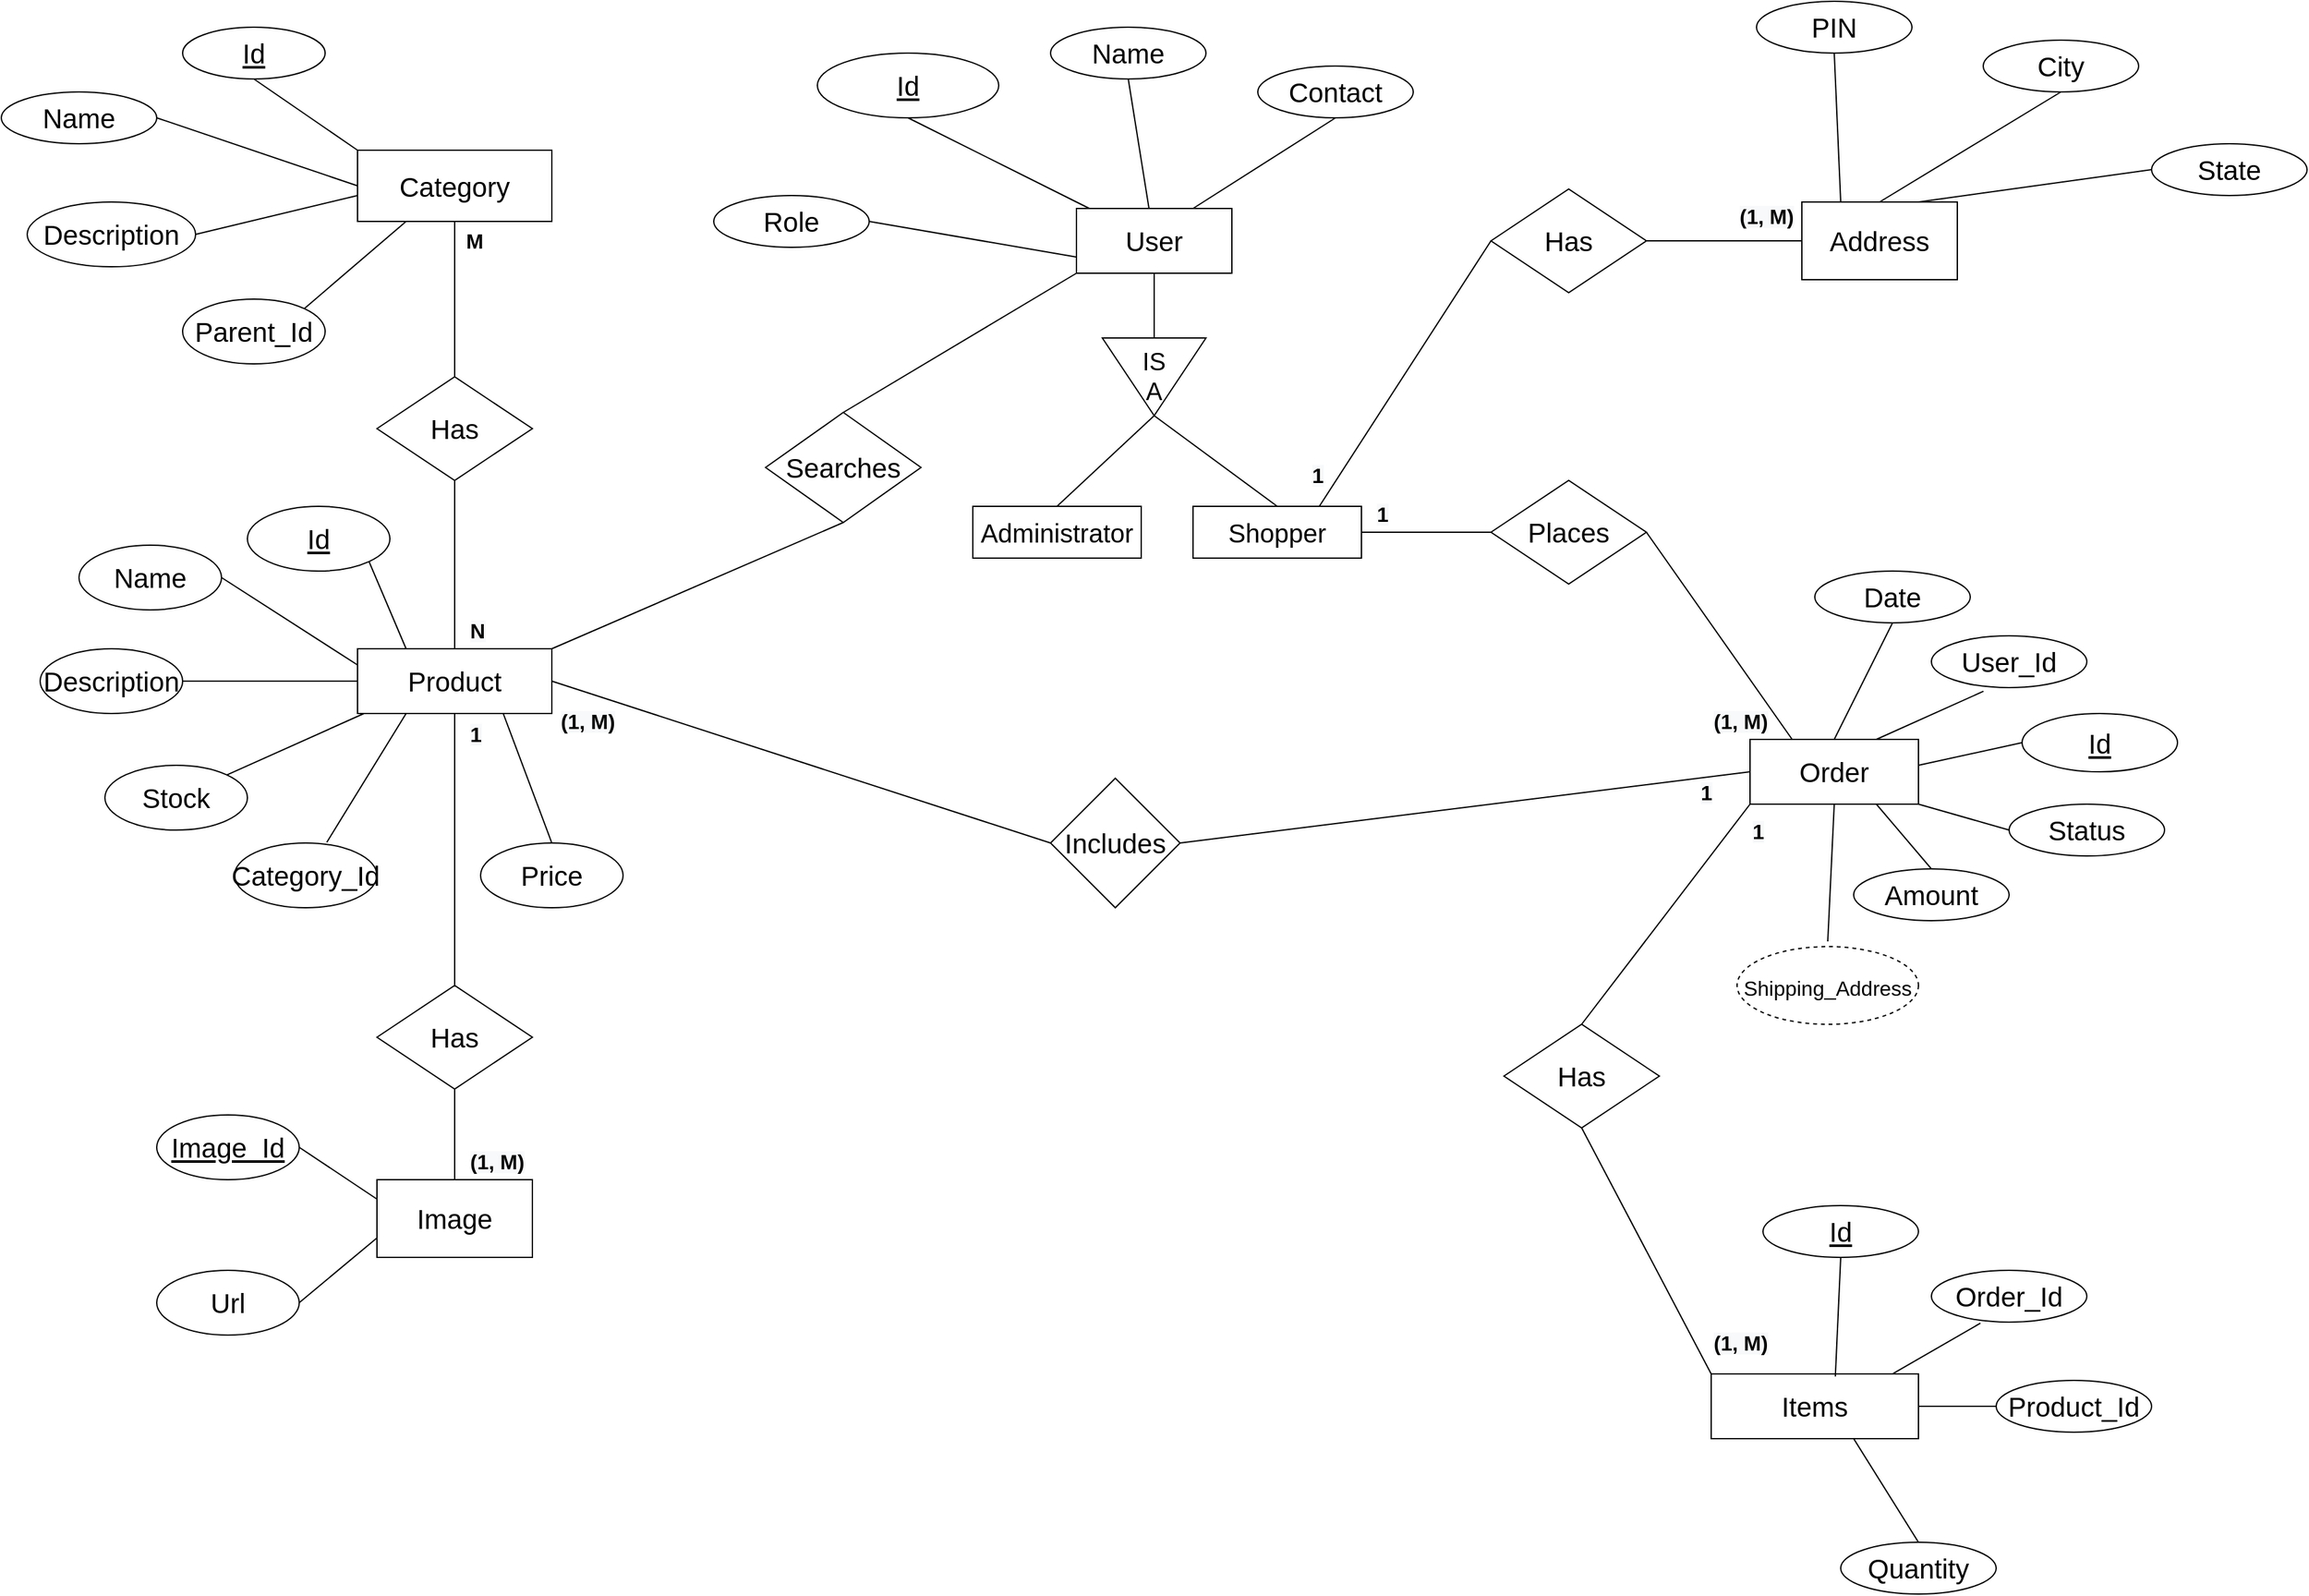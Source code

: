 <mxfile version="14.9.4" type="github">
  <diagram id="H014H28AUWgZZtACRXV2" name="Page-1">
    <mxGraphModel dx="1221" dy="654" grid="1" gridSize="10" guides="1" tooltips="1" connect="1" arrows="1" fold="1" page="1" pageScale="1" pageWidth="850" pageHeight="1100" math="0" shadow="0">
      <root>
        <mxCell id="0" />
        <mxCell id="1" parent="0" />
        <mxCell id="vuKJpCo0QZ91pxLe1-X3-2" value="User" style="rounded=0;whiteSpace=wrap;html=1;fontSize=21;" parent="1" vertex="1">
          <mxGeometry x="1130" y="420" width="120" height="50" as="geometry" />
        </mxCell>
        <mxCell id="vuKJpCo0QZ91pxLe1-X3-3" value="Id" style="ellipse;whiteSpace=wrap;html=1;fontSize=21;fontStyle=4" parent="1" vertex="1">
          <mxGeometry x="930" y="300" width="140" height="50" as="geometry" />
        </mxCell>
        <mxCell id="vuKJpCo0QZ91pxLe1-X3-4" value="Name" style="ellipse;whiteSpace=wrap;html=1;fontSize=21;" parent="1" vertex="1">
          <mxGeometry x="1110" y="280" width="120" height="40" as="geometry" />
        </mxCell>
        <mxCell id="vuKJpCo0QZ91pxLe1-X3-5" value="Contact" style="ellipse;whiteSpace=wrap;html=1;fontSize=21;" parent="1" vertex="1">
          <mxGeometry x="1270" y="310" width="120" height="40" as="geometry" />
        </mxCell>
        <mxCell id="vuKJpCo0QZ91pxLe1-X3-6" value="" style="endArrow=none;html=1;fontSize=21;entryX=0.5;entryY=1;entryDx=0;entryDy=0;endFill=0;" parent="1" source="vuKJpCo0QZ91pxLe1-X3-2" target="vuKJpCo0QZ91pxLe1-X3-3" edge="1">
          <mxGeometry width="50" height="50" relative="1" as="geometry">
            <mxPoint x="960" y="670" as="sourcePoint" />
            <mxPoint x="1010" y="620" as="targetPoint" />
          </mxGeometry>
        </mxCell>
        <mxCell id="vuKJpCo0QZ91pxLe1-X3-7" value="" style="endArrow=none;html=1;fontSize=21;entryX=0.5;entryY=1;entryDx=0;entryDy=0;endFill=0;" parent="1" source="vuKJpCo0QZ91pxLe1-X3-2" target="vuKJpCo0QZ91pxLe1-X3-4" edge="1">
          <mxGeometry width="50" height="50" relative="1" as="geometry">
            <mxPoint x="960" y="670" as="sourcePoint" />
            <mxPoint x="1010" y="620" as="targetPoint" />
          </mxGeometry>
        </mxCell>
        <mxCell id="vuKJpCo0QZ91pxLe1-X3-8" value="" style="endArrow=none;html=1;fontSize=21;entryX=0.5;entryY=1;entryDx=0;entryDy=0;exitX=0.75;exitY=0;exitDx=0;exitDy=0;endFill=0;" parent="1" source="vuKJpCo0QZ91pxLe1-X3-2" target="vuKJpCo0QZ91pxLe1-X3-5" edge="1">
          <mxGeometry width="50" height="50" relative="1" as="geometry">
            <mxPoint x="1240" y="420" as="sourcePoint" />
            <mxPoint x="1010" y="620" as="targetPoint" />
          </mxGeometry>
        </mxCell>
        <mxCell id="vuKJpCo0QZ91pxLe1-X3-9" style="edgeStyle=orthogonalEdgeStyle;rounded=0;orthogonalLoop=1;jettySize=auto;html=1;exitX=0.5;exitY=1;exitDx=0;exitDy=0;fontSize=21;endArrow=none;endFill=0;" parent="1" source="vuKJpCo0QZ91pxLe1-X3-10" target="vuKJpCo0QZ91pxLe1-X3-11" edge="1">
          <mxGeometry relative="1" as="geometry" />
        </mxCell>
        <mxCell id="vuKJpCo0QZ91pxLe1-X3-10" value="Has" style="rhombus;whiteSpace=wrap;html=1;fontSize=21;rotation=0;direction=north;" parent="1" vertex="1">
          <mxGeometry x="1450" y="405" width="120" height="80" as="geometry" />
        </mxCell>
        <mxCell id="vuKJpCo0QZ91pxLe1-X3-11" value="Address" style="rounded=0;whiteSpace=wrap;html=1;fontSize=21;" parent="1" vertex="1">
          <mxGeometry x="1690" y="415" width="120" height="60" as="geometry" />
        </mxCell>
        <mxCell id="vuKJpCo0QZ91pxLe1-X3-20" style="edgeStyle=elbowEdgeStyle;rounded=0;orthogonalLoop=1;jettySize=auto;html=1;exitX=0.5;exitY=1;exitDx=0;exitDy=0;fontSize=21;endArrow=none;endFill=0;elbow=vertical;startArrow=none;startFill=0;" parent="1" source="vuKJpCo0QZ91pxLe1-X3-21" target="vuKJpCo0QZ91pxLe1-X3-23" edge="1">
          <mxGeometry relative="1" as="geometry" />
        </mxCell>
        <mxCell id="vuKJpCo0QZ91pxLe1-X3-21" value="Category" style="rounded=0;whiteSpace=wrap;html=1;fontSize=21;" parent="1" vertex="1">
          <mxGeometry x="575" y="375" width="150" height="55" as="geometry" />
        </mxCell>
        <mxCell id="vuKJpCo0QZ91pxLe1-X3-22" style="edgeStyle=orthogonalEdgeStyle;rounded=0;orthogonalLoop=1;jettySize=auto;html=1;exitX=0;exitY=0.5;exitDx=0;exitDy=0;entryX=0.5;entryY=0;entryDx=0;entryDy=0;fontSize=21;endArrow=none;endFill=0;" parent="1" source="vuKJpCo0QZ91pxLe1-X3-23" target="vuKJpCo0QZ91pxLe1-X3-25" edge="1">
          <mxGeometry relative="1" as="geometry" />
        </mxCell>
        <mxCell id="vuKJpCo0QZ91pxLe1-X3-23" value="Has" style="rhombus;whiteSpace=wrap;html=1;fontSize=21;rotation=0;direction=north;" parent="1" vertex="1">
          <mxGeometry x="590" y="550" width="120" height="80" as="geometry" />
        </mxCell>
        <mxCell id="vuKJpCo0QZ91pxLe1-X3-24" style="edgeStyle=orthogonalEdgeStyle;rounded=0;orthogonalLoop=1;jettySize=auto;html=1;exitX=0.5;exitY=1;exitDx=0;exitDy=0;fontSize=21;endArrow=none;endFill=0;" parent="1" source="vuKJpCo0QZ91pxLe1-X3-25" target="vuKJpCo0QZ91pxLe1-X3-38" edge="1">
          <mxGeometry relative="1" as="geometry" />
        </mxCell>
        <mxCell id="vuKJpCo0QZ91pxLe1-X3-25" value="Product" style="rounded=0;whiteSpace=wrap;html=1;fontSize=21;" parent="1" vertex="1">
          <mxGeometry x="575" y="760" width="150" height="50" as="geometry" />
        </mxCell>
        <mxCell id="vuKJpCo0QZ91pxLe1-X3-26" value="Searches" style="rhombus;whiteSpace=wrap;html=1;fontSize=21;" parent="1" vertex="1">
          <mxGeometry x="890" y="577.5" width="120" height="85" as="geometry" />
        </mxCell>
        <mxCell id="vuKJpCo0QZ91pxLe1-X3-27" value="" style="endArrow=none;html=1;fontSize=21;entryX=0;entryY=1;entryDx=0;entryDy=0;exitX=0.5;exitY=0;exitDx=0;exitDy=0;entryPerimeter=0;" parent="1" source="vuKJpCo0QZ91pxLe1-X3-26" target="vuKJpCo0QZ91pxLe1-X3-2" edge="1">
          <mxGeometry width="50" height="50" relative="1" as="geometry">
            <mxPoint x="1010" y="670" as="sourcePoint" />
            <mxPoint x="1060" y="620" as="targetPoint" />
          </mxGeometry>
        </mxCell>
        <mxCell id="vuKJpCo0QZ91pxLe1-X3-28" value="" style="endArrow=none;html=1;fontSize=21;exitX=1;exitY=0;exitDx=0;exitDy=0;entryX=0.5;entryY=1;entryDx=0;entryDy=0;" parent="1" source="vuKJpCo0QZ91pxLe1-X3-25" target="vuKJpCo0QZ91pxLe1-X3-26" edge="1">
          <mxGeometry width="50" height="50" relative="1" as="geometry">
            <mxPoint x="1010" y="670" as="sourcePoint" />
            <mxPoint x="940" y="700" as="targetPoint" />
          </mxGeometry>
        </mxCell>
        <mxCell id="vuKJpCo0QZ91pxLe1-X3-29" value="Id" style="ellipse;whiteSpace=wrap;html=1;fontSize=21;fontStyle=4" parent="1" vertex="1">
          <mxGeometry x="440" y="280" width="110" height="40" as="geometry" />
        </mxCell>
        <mxCell id="vuKJpCo0QZ91pxLe1-X3-30" value="Name" style="ellipse;whiteSpace=wrap;html=1;fontSize=21;" parent="1" vertex="1">
          <mxGeometry x="300" y="330" width="120" height="40" as="geometry" />
        </mxCell>
        <mxCell id="vuKJpCo0QZ91pxLe1-X3-31" value="Description" style="ellipse;whiteSpace=wrap;html=1;fontSize=21;" parent="1" vertex="1">
          <mxGeometry x="320" y="415" width="130" height="50" as="geometry" />
        </mxCell>
        <mxCell id="vuKJpCo0QZ91pxLe1-X3-32" value="Parent_Id" style="ellipse;whiteSpace=wrap;html=1;fontSize=21;" parent="1" vertex="1">
          <mxGeometry x="440" y="490" width="110" height="50" as="geometry" />
        </mxCell>
        <mxCell id="vuKJpCo0QZ91pxLe1-X3-33" value="" style="endArrow=none;html=1;fontSize=21;entryX=0.5;entryY=1;entryDx=0;entryDy=0;exitX=0;exitY=0;exitDx=0;exitDy=0;" parent="1" source="vuKJpCo0QZ91pxLe1-X3-21" target="vuKJpCo0QZ91pxLe1-X3-29" edge="1">
          <mxGeometry width="50" height="50" relative="1" as="geometry">
            <mxPoint x="1010" y="670" as="sourcePoint" />
            <mxPoint x="1060" y="620" as="targetPoint" />
          </mxGeometry>
        </mxCell>
        <mxCell id="vuKJpCo0QZ91pxLe1-X3-34" value="" style="endArrow=none;html=1;fontSize=21;entryX=1;entryY=0.5;entryDx=0;entryDy=0;exitX=0;exitY=0.5;exitDx=0;exitDy=0;" parent="1" source="vuKJpCo0QZ91pxLe1-X3-21" target="vuKJpCo0QZ91pxLe1-X3-30" edge="1">
          <mxGeometry width="50" height="50" relative="1" as="geometry">
            <mxPoint x="585" y="385" as="sourcePoint" />
            <mxPoint x="535" y="320" as="targetPoint" />
          </mxGeometry>
        </mxCell>
        <mxCell id="vuKJpCo0QZ91pxLe1-X3-35" value="" style="endArrow=none;html=1;fontSize=21;entryX=1;entryY=0.5;entryDx=0;entryDy=0;" parent="1" target="vuKJpCo0QZ91pxLe1-X3-31" edge="1">
          <mxGeometry width="50" height="50" relative="1" as="geometry">
            <mxPoint x="575" y="410" as="sourcePoint" />
            <mxPoint x="455" y="350" as="targetPoint" />
          </mxGeometry>
        </mxCell>
        <mxCell id="vuKJpCo0QZ91pxLe1-X3-36" value="" style="endArrow=none;html=1;fontSize=21;exitX=0.25;exitY=1;exitDx=0;exitDy=0;entryX=1;entryY=0;entryDx=0;entryDy=0;" parent="1" source="vuKJpCo0QZ91pxLe1-X3-21" target="vuKJpCo0QZ91pxLe1-X3-32" edge="1">
          <mxGeometry width="50" height="50" relative="1" as="geometry">
            <mxPoint x="585" y="440" as="sourcePoint" />
            <mxPoint x="520" y="490" as="targetPoint" />
          </mxGeometry>
        </mxCell>
        <mxCell id="vuKJpCo0QZ91pxLe1-X3-37" style="edgeStyle=orthogonalEdgeStyle;rounded=0;orthogonalLoop=1;jettySize=auto;html=1;exitX=0;exitY=0.5;exitDx=0;exitDy=0;fontSize=21;endArrow=none;endFill=0;" parent="1" source="vuKJpCo0QZ91pxLe1-X3-38" target="vuKJpCo0QZ91pxLe1-X3-39" edge="1">
          <mxGeometry relative="1" as="geometry" />
        </mxCell>
        <mxCell id="vuKJpCo0QZ91pxLe1-X3-38" value="Has" style="rhombus;whiteSpace=wrap;html=1;fontSize=21;rotation=0;direction=north;" parent="1" vertex="1">
          <mxGeometry x="590" y="1020" width="120" height="80" as="geometry" />
        </mxCell>
        <mxCell id="vuKJpCo0QZ91pxLe1-X3-39" value="Image" style="rounded=0;whiteSpace=wrap;html=1;fontSize=21;" parent="1" vertex="1">
          <mxGeometry x="590" y="1170" width="120" height="60" as="geometry" />
        </mxCell>
        <mxCell id="vuKJpCo0QZ91pxLe1-X3-48" value="" style="endArrow=none;html=1;fontSize=21;entryX=1;entryY=0.5;entryDx=0;entryDy=0;exitX=0;exitY=0.75;exitDx=0;exitDy=0;" parent="1" source="vuKJpCo0QZ91pxLe1-X3-2" target="vuKJpCo0QZ91pxLe1-X3-73" edge="1">
          <mxGeometry width="50" height="50" relative="1" as="geometry">
            <mxPoint x="1010" y="920" as="sourcePoint" />
            <mxPoint x="1450" y="665" as="targetPoint" />
          </mxGeometry>
        </mxCell>
        <mxCell id="vuKJpCo0QZ91pxLe1-X3-49" value="Order" style="rounded=0;whiteSpace=wrap;html=1;fontSize=21;" parent="1" vertex="1">
          <mxGeometry x="1650" y="830" width="130" height="50" as="geometry" />
        </mxCell>
        <mxCell id="vuKJpCo0QZ91pxLe1-X3-50" value="Items" style="rounded=0;whiteSpace=wrap;html=1;fontSize=21;" parent="1" vertex="1">
          <mxGeometry x="1620" y="1320" width="160" height="50" as="geometry" />
        </mxCell>
        <mxCell id="vuKJpCo0QZ91pxLe1-X3-54" value="Has" style="rhombus;whiteSpace=wrap;html=1;fontSize=21;rotation=0;direction=north;" parent="1" vertex="1">
          <mxGeometry x="1460" y="1050" width="120" height="80" as="geometry" />
        </mxCell>
        <mxCell id="vuKJpCo0QZ91pxLe1-X3-55" value="" style="endArrow=none;html=1;fontSize=21;entryX=0;entryY=1;entryDx=0;entryDy=0;exitX=1;exitY=0.5;exitDx=0;exitDy=0;" parent="1" source="vuKJpCo0QZ91pxLe1-X3-54" target="vuKJpCo0QZ91pxLe1-X3-49" edge="1">
          <mxGeometry width="50" height="50" relative="1" as="geometry">
            <mxPoint x="1010" y="940" as="sourcePoint" />
            <mxPoint x="1060" y="890" as="targetPoint" />
          </mxGeometry>
        </mxCell>
        <mxCell id="vuKJpCo0QZ91pxLe1-X3-56" value="" style="endArrow=none;html=1;fontSize=21;entryX=0;entryY=0.5;entryDx=0;entryDy=0;exitX=0;exitY=0;exitDx=0;exitDy=0;" parent="1" source="vuKJpCo0QZ91pxLe1-X3-50" target="vuKJpCo0QZ91pxLe1-X3-54" edge="1">
          <mxGeometry width="50" height="50" relative="1" as="geometry">
            <mxPoint x="1010" y="1000" as="sourcePoint" />
            <mxPoint x="1060" y="950" as="targetPoint" />
          </mxGeometry>
        </mxCell>
        <mxCell id="vuKJpCo0QZ91pxLe1-X3-57" value="&lt;u&gt;Id&lt;/u&gt;" style="ellipse;whiteSpace=wrap;html=1;fontSize=21;" parent="1" vertex="1">
          <mxGeometry x="1860" y="810" width="120" height="45" as="geometry" />
        </mxCell>
        <mxCell id="vuKJpCo0QZ91pxLe1-X3-58" value="" style="endArrow=none;html=1;fontSize=21;entryX=0;entryY=0.5;entryDx=0;entryDy=0;" parent="1" target="vuKJpCo0QZ91pxLe1-X3-57" edge="1">
          <mxGeometry width="50" height="50" relative="1" as="geometry">
            <mxPoint x="1780" y="850" as="sourcePoint" />
            <mxPoint x="1370" y="870" as="targetPoint" />
          </mxGeometry>
        </mxCell>
        <mxCell id="vuKJpCo0QZ91pxLe1-X3-60" value="&lt;font style=&quot;font-size: 21px&quot;&gt;Includes&lt;/font&gt;" style="rhombus;whiteSpace=wrap;html=1;" parent="1" vertex="1">
          <mxGeometry x="1110" y="860" width="100" height="100" as="geometry" />
        </mxCell>
        <mxCell id="vuKJpCo0QZ91pxLe1-X3-61" value="" style="endArrow=none;html=1;exitX=1;exitY=0.5;exitDx=0;exitDy=0;entryX=0;entryY=0.5;entryDx=0;entryDy=0;" parent="1" source="vuKJpCo0QZ91pxLe1-X3-60" target="vuKJpCo0QZ91pxLe1-X3-49" edge="1">
          <mxGeometry width="50" height="50" relative="1" as="geometry">
            <mxPoint x="1230" y="780" as="sourcePoint" />
            <mxPoint x="1280" y="730" as="targetPoint" />
          </mxGeometry>
        </mxCell>
        <mxCell id="vuKJpCo0QZ91pxLe1-X3-62" value="" style="endArrow=none;html=1;exitX=1;exitY=0.5;exitDx=0;exitDy=0;entryX=0;entryY=0.5;entryDx=0;entryDy=0;" parent="1" source="vuKJpCo0QZ91pxLe1-X3-25" target="vuKJpCo0QZ91pxLe1-X3-60" edge="1">
          <mxGeometry width="50" height="50" relative="1" as="geometry">
            <mxPoint x="1230" y="780" as="sourcePoint" />
            <mxPoint x="1280" y="730" as="targetPoint" />
          </mxGeometry>
        </mxCell>
        <mxCell id="vuKJpCo0QZ91pxLe1-X3-66" value="PIN" style="ellipse;whiteSpace=wrap;html=1;fontSize=21;" parent="1" vertex="1">
          <mxGeometry x="1655" y="260" width="120" height="40" as="geometry" />
        </mxCell>
        <mxCell id="vuKJpCo0QZ91pxLe1-X3-67" value="State" style="ellipse;whiteSpace=wrap;html=1;fontSize=21;" parent="1" vertex="1">
          <mxGeometry x="1960" y="370" width="120" height="40" as="geometry" />
        </mxCell>
        <mxCell id="vuKJpCo0QZ91pxLe1-X3-68" value="City" style="ellipse;whiteSpace=wrap;html=1;fontSize=21;" parent="1" vertex="1">
          <mxGeometry x="1830" y="290" width="120" height="40" as="geometry" />
        </mxCell>
        <mxCell id="vuKJpCo0QZ91pxLe1-X3-70" value="" style="endArrow=none;html=1;entryX=0;entryY=0.5;entryDx=0;entryDy=0;exitX=0.75;exitY=0;exitDx=0;exitDy=0;" parent="1" source="vuKJpCo0QZ91pxLe1-X3-11" target="vuKJpCo0QZ91pxLe1-X3-67" edge="1">
          <mxGeometry width="50" height="50" relative="1" as="geometry">
            <mxPoint x="1520" y="510" as="sourcePoint" />
            <mxPoint x="1570" y="460" as="targetPoint" />
          </mxGeometry>
        </mxCell>
        <mxCell id="vuKJpCo0QZ91pxLe1-X3-71" value="" style="endArrow=none;html=1;entryX=0.5;entryY=1;entryDx=0;entryDy=0;exitX=0.5;exitY=0;exitDx=0;exitDy=0;" parent="1" source="vuKJpCo0QZ91pxLe1-X3-11" target="vuKJpCo0QZ91pxLe1-X3-68" edge="1">
          <mxGeometry width="50" height="50" relative="1" as="geometry">
            <mxPoint x="1880" y="420" as="sourcePoint" />
            <mxPoint x="1570" y="460" as="targetPoint" />
          </mxGeometry>
        </mxCell>
        <mxCell id="vuKJpCo0QZ91pxLe1-X3-72" value="" style="endArrow=none;html=1;entryX=0.5;entryY=1;entryDx=0;entryDy=0;exitX=0.25;exitY=0;exitDx=0;exitDy=0;" parent="1" source="vuKJpCo0QZ91pxLe1-X3-11" target="vuKJpCo0QZ91pxLe1-X3-66" edge="1">
          <mxGeometry width="50" height="50" relative="1" as="geometry">
            <mxPoint x="1520" y="510" as="sourcePoint" />
            <mxPoint x="1570" y="460" as="targetPoint" />
          </mxGeometry>
        </mxCell>
        <mxCell id="vuKJpCo0QZ91pxLe1-X3-73" value="Role" style="ellipse;whiteSpace=wrap;html=1;fontSize=21;" parent="1" vertex="1">
          <mxGeometry x="850" y="410" width="120" height="40" as="geometry" />
        </mxCell>
        <mxCell id="vuKJpCo0QZ91pxLe1-X3-74" value="&lt;font style=&quot;font-size: 20px&quot;&gt;Administrator&lt;/font&gt;" style="rounded=0;whiteSpace=wrap;html=1;" parent="1" vertex="1">
          <mxGeometry x="1050" y="650" width="130" height="40" as="geometry" />
        </mxCell>
        <mxCell id="vuKJpCo0QZ91pxLe1-X3-75" value="&lt;font style=&quot;font-size: 20px&quot;&gt;Shopper&lt;/font&gt;" style="rounded=0;whiteSpace=wrap;html=1;" parent="1" vertex="1">
          <mxGeometry x="1220" y="650" width="130" height="40" as="geometry" />
        </mxCell>
        <mxCell id="vuKJpCo0QZ91pxLe1-X3-76" value="" style="endArrow=none;html=1;entryX=0.5;entryY=1;entryDx=0;entryDy=0;exitX=0;exitY=0.5;exitDx=0;exitDy=0;" parent="1" source="vuKJpCo0QZ91pxLe1-X3-77" target="vuKJpCo0QZ91pxLe1-X3-2" edge="1">
          <mxGeometry width="50" height="50" relative="1" as="geometry">
            <mxPoint x="1490" y="680" as="sourcePoint" />
            <mxPoint x="1540" y="630" as="targetPoint" />
          </mxGeometry>
        </mxCell>
        <mxCell id="vuKJpCo0QZ91pxLe1-X3-77" value="&lt;font style=&quot;font-size: 19px&quot;&gt;IS&lt;br&gt;A&lt;/font&gt;" style="triangle;whiteSpace=wrap;html=1;direction=south;" parent="1" vertex="1">
          <mxGeometry x="1150" y="520" width="80" height="60" as="geometry" />
        </mxCell>
        <mxCell id="vuKJpCo0QZ91pxLe1-X3-78" value="" style="endArrow=none;html=1;entryX=1;entryY=0.5;entryDx=0;entryDy=0;exitX=0.5;exitY=0;exitDx=0;exitDy=0;" parent="1" source="vuKJpCo0QZ91pxLe1-X3-74" target="vuKJpCo0QZ91pxLe1-X3-77" edge="1">
          <mxGeometry width="50" height="50" relative="1" as="geometry">
            <mxPoint x="1490" y="680" as="sourcePoint" />
            <mxPoint x="1540" y="630" as="targetPoint" />
          </mxGeometry>
        </mxCell>
        <mxCell id="vuKJpCo0QZ91pxLe1-X3-79" value="" style="endArrow=none;html=1;entryX=1;entryY=0.5;entryDx=0;entryDy=0;exitX=0.5;exitY=0;exitDx=0;exitDy=0;" parent="1" source="vuKJpCo0QZ91pxLe1-X3-75" target="vuKJpCo0QZ91pxLe1-X3-77" edge="1">
          <mxGeometry width="50" height="50" relative="1" as="geometry">
            <mxPoint x="1490" y="680" as="sourcePoint" />
            <mxPoint x="1540" y="630" as="targetPoint" />
          </mxGeometry>
        </mxCell>
        <mxCell id="vuKJpCo0QZ91pxLe1-X3-80" value="Places" style="rhombus;whiteSpace=wrap;html=1;fontSize=21;rotation=0;direction=north;" parent="1" vertex="1">
          <mxGeometry x="1450" y="630" width="120" height="80" as="geometry" />
        </mxCell>
        <mxCell id="vuKJpCo0QZ91pxLe1-X3-81" value="" style="endArrow=none;html=1;exitX=0.75;exitY=0;exitDx=0;exitDy=0;entryX=0.5;entryY=0;entryDx=0;entryDy=0;" parent="1" source="vuKJpCo0QZ91pxLe1-X3-75" target="vuKJpCo0QZ91pxLe1-X3-10" edge="1">
          <mxGeometry width="50" height="50" relative="1" as="geometry">
            <mxPoint x="1490" y="530" as="sourcePoint" />
            <mxPoint x="1540" y="480" as="targetPoint" />
          </mxGeometry>
        </mxCell>
        <mxCell id="vuKJpCo0QZ91pxLe1-X3-82" value="" style="endArrow=none;html=1;exitX=1;exitY=0.5;exitDx=0;exitDy=0;entryX=0.5;entryY=0;entryDx=0;entryDy=0;" parent="1" source="vuKJpCo0QZ91pxLe1-X3-75" target="vuKJpCo0QZ91pxLe1-X3-80" edge="1">
          <mxGeometry width="50" height="50" relative="1" as="geometry">
            <mxPoint x="1490" y="670" as="sourcePoint" />
            <mxPoint x="1540" y="620" as="targetPoint" />
          </mxGeometry>
        </mxCell>
        <mxCell id="vuKJpCo0QZ91pxLe1-X3-83" value="" style="endArrow=none;html=1;entryX=0.25;entryY=0;entryDx=0;entryDy=0;exitX=0.5;exitY=1;exitDx=0;exitDy=0;" parent="1" source="vuKJpCo0QZ91pxLe1-X3-80" target="vuKJpCo0QZ91pxLe1-X3-49" edge="1">
          <mxGeometry width="50" height="50" relative="1" as="geometry">
            <mxPoint x="1490" y="670" as="sourcePoint" />
            <mxPoint x="1540" y="620" as="targetPoint" />
          </mxGeometry>
        </mxCell>
        <mxCell id="vuKJpCo0QZ91pxLe1-X3-84" value="Amount" style="ellipse;whiteSpace=wrap;html=1;fontSize=21;" parent="1" vertex="1">
          <mxGeometry x="1730" y="930" width="120" height="40" as="geometry" />
        </mxCell>
        <mxCell id="vuKJpCo0QZ91pxLe1-X3-85" value="User_Id" style="ellipse;whiteSpace=wrap;html=1;fontSize=21;" parent="1" vertex="1">
          <mxGeometry x="1790" y="750" width="120" height="40" as="geometry" />
        </mxCell>
        <mxCell id="vuKJpCo0QZ91pxLe1-X3-86" value="Status" style="ellipse;whiteSpace=wrap;html=1;fontSize=21;" parent="1" vertex="1">
          <mxGeometry x="1850" y="880" width="120" height="40" as="geometry" />
        </mxCell>
        <mxCell id="vuKJpCo0QZ91pxLe1-X3-87" value="Date" style="ellipse;whiteSpace=wrap;html=1;fontSize=21;" parent="1" vertex="1">
          <mxGeometry x="1700" y="700" width="120" height="40" as="geometry" />
        </mxCell>
        <mxCell id="vuKJpCo0QZ91pxLe1-X3-88" value="" style="endArrow=none;html=1;entryX=0.5;entryY=1;entryDx=0;entryDy=0;exitX=0.5;exitY=0;exitDx=0;exitDy=0;" parent="1" source="vuKJpCo0QZ91pxLe1-X3-49" target="vuKJpCo0QZ91pxLe1-X3-87" edge="1">
          <mxGeometry width="50" height="50" relative="1" as="geometry">
            <mxPoint x="1490" y="810" as="sourcePoint" />
            <mxPoint x="1540" y="760" as="targetPoint" />
          </mxGeometry>
        </mxCell>
        <mxCell id="vuKJpCo0QZ91pxLe1-X3-89" value="" style="endArrow=none;html=1;entryX=0.335;entryY=1.071;entryDx=0;entryDy=0;entryPerimeter=0;exitX=0.75;exitY=0;exitDx=0;exitDy=0;" parent="1" source="vuKJpCo0QZ91pxLe1-X3-49" target="vuKJpCo0QZ91pxLe1-X3-85" edge="1">
          <mxGeometry width="50" height="50" relative="1" as="geometry">
            <mxPoint x="1490" y="810" as="sourcePoint" />
            <mxPoint x="1540" y="760" as="targetPoint" />
          </mxGeometry>
        </mxCell>
        <mxCell id="vuKJpCo0QZ91pxLe1-X3-90" value="" style="endArrow=none;html=1;exitX=1;exitY=1;exitDx=0;exitDy=0;entryX=0;entryY=0.5;entryDx=0;entryDy=0;" parent="1" source="vuKJpCo0QZ91pxLe1-X3-49" target="vuKJpCo0QZ91pxLe1-X3-86" edge="1">
          <mxGeometry width="50" height="50" relative="1" as="geometry">
            <mxPoint x="1490" y="810" as="sourcePoint" />
            <mxPoint x="1540" y="760" as="targetPoint" />
          </mxGeometry>
        </mxCell>
        <mxCell id="vuKJpCo0QZ91pxLe1-X3-91" value="" style="endArrow=none;html=1;exitX=0.75;exitY=1;exitDx=0;exitDy=0;entryX=0.5;entryY=0;entryDx=0;entryDy=0;" parent="1" source="vuKJpCo0QZ91pxLe1-X3-49" target="vuKJpCo0QZ91pxLe1-X3-84" edge="1">
          <mxGeometry width="50" height="50" relative="1" as="geometry">
            <mxPoint x="1490" y="810" as="sourcePoint" />
            <mxPoint x="1540" y="760" as="targetPoint" />
          </mxGeometry>
        </mxCell>
        <mxCell id="vuKJpCo0QZ91pxLe1-X3-93" value="Product_Id" style="ellipse;whiteSpace=wrap;html=1;fontSize=21;" parent="1" vertex="1">
          <mxGeometry x="1840" y="1325" width="120" height="40" as="geometry" />
        </mxCell>
        <mxCell id="vuKJpCo0QZ91pxLe1-X3-94" value="Order_Id" style="ellipse;whiteSpace=wrap;html=1;fontSize=21;" parent="1" vertex="1">
          <mxGeometry x="1790" y="1240" width="120" height="40" as="geometry" />
        </mxCell>
        <mxCell id="vuKJpCo0QZ91pxLe1-X3-95" value="&lt;u&gt;Id&lt;/u&gt;" style="ellipse;whiteSpace=wrap;html=1;fontSize=21;" parent="1" vertex="1">
          <mxGeometry x="1660" y="1190" width="120" height="40" as="geometry" />
        </mxCell>
        <mxCell id="vuKJpCo0QZ91pxLe1-X3-96" style="edgeStyle=orthogonalEdgeStyle;rounded=0;orthogonalLoop=1;jettySize=auto;html=1;exitX=0.5;exitY=1;exitDx=0;exitDy=0;" parent="1" source="vuKJpCo0QZ91pxLe1-X3-95" target="vuKJpCo0QZ91pxLe1-X3-95" edge="1">
          <mxGeometry relative="1" as="geometry" />
        </mxCell>
        <mxCell id="vuKJpCo0QZ91pxLe1-X3-97" value="Quantity" style="ellipse;whiteSpace=wrap;html=1;fontSize=21;" parent="1" vertex="1">
          <mxGeometry x="1720" y="1450" width="120" height="40" as="geometry" />
        </mxCell>
        <mxCell id="vuKJpCo0QZ91pxLe1-X3-101" value="" style="endArrow=none;html=1;entryX=0;entryY=0.5;entryDx=0;entryDy=0;exitX=1;exitY=0.5;exitDx=0;exitDy=0;" parent="1" source="vuKJpCo0QZ91pxLe1-X3-50" target="vuKJpCo0QZ91pxLe1-X3-93" edge="1">
          <mxGeometry width="50" height="50" relative="1" as="geometry">
            <mxPoint x="1490" y="1240" as="sourcePoint" />
            <mxPoint x="1540" y="1190" as="targetPoint" />
          </mxGeometry>
        </mxCell>
        <mxCell id="vuKJpCo0QZ91pxLe1-X3-102" value="" style="endArrow=none;html=1;exitX=0.599;exitY=0.04;exitDx=0;exitDy=0;exitPerimeter=0;" parent="1" source="vuKJpCo0QZ91pxLe1-X3-50" edge="1">
          <mxGeometry width="50" height="50" relative="1" as="geometry">
            <mxPoint x="1490" y="1240" as="sourcePoint" />
            <mxPoint x="1720" y="1230" as="targetPoint" />
          </mxGeometry>
        </mxCell>
        <mxCell id="vuKJpCo0QZ91pxLe1-X3-103" value="" style="endArrow=none;html=1;entryX=0.315;entryY=1.021;entryDx=0;entryDy=0;entryPerimeter=0;exitX=0.878;exitY=-0.006;exitDx=0;exitDy=0;exitPerimeter=0;" parent="1" source="vuKJpCo0QZ91pxLe1-X3-50" target="vuKJpCo0QZ91pxLe1-X3-94" edge="1">
          <mxGeometry width="50" height="50" relative="1" as="geometry">
            <mxPoint x="1530" y="1250" as="sourcePoint" />
            <mxPoint x="1540" y="1190" as="targetPoint" />
          </mxGeometry>
        </mxCell>
        <mxCell id="vuKJpCo0QZ91pxLe1-X3-104" value="" style="endArrow=none;html=1;exitX=0.5;exitY=0;exitDx=0;exitDy=0;" parent="1" source="vuKJpCo0QZ91pxLe1-X3-97" edge="1">
          <mxGeometry width="50" height="50" relative="1" as="geometry">
            <mxPoint x="1490" y="1240" as="sourcePoint" />
            <mxPoint x="1730" y="1370" as="targetPoint" />
          </mxGeometry>
        </mxCell>
        <mxCell id="vuKJpCo0QZ91pxLe1-X3-106" value="&lt;font&gt;&lt;font style=&quot;font-size: 16px&quot;&gt;Shipping_Address&lt;/font&gt;&lt;br&gt;&lt;/font&gt;" style="ellipse;whiteSpace=wrap;html=1;fontSize=21;dashed=1;" parent="1" vertex="1">
          <mxGeometry x="1640" y="990" width="140" height="60" as="geometry" />
        </mxCell>
        <mxCell id="vuKJpCo0QZ91pxLe1-X3-107" value="" style="endArrow=none;html=1;entryX=0.5;entryY=1;entryDx=0;entryDy=0;" parent="1" target="vuKJpCo0QZ91pxLe1-X3-49" edge="1">
          <mxGeometry width="50" height="50" relative="1" as="geometry">
            <mxPoint x="1710" y="986" as="sourcePoint" />
            <mxPoint x="1410" y="910" as="targetPoint" />
          </mxGeometry>
        </mxCell>
        <mxCell id="vuKJpCo0QZ91pxLe1-X3-110" value="&lt;u&gt;Image_Id&lt;/u&gt;" style="ellipse;whiteSpace=wrap;html=1;fontSize=21;" parent="1" vertex="1">
          <mxGeometry x="420" y="1120" width="110" height="50" as="geometry" />
        </mxCell>
        <mxCell id="vuKJpCo0QZ91pxLe1-X3-111" value="Url" style="ellipse;whiteSpace=wrap;html=1;fontSize=21;" parent="1" vertex="1">
          <mxGeometry x="420" y="1240" width="110" height="50" as="geometry" />
        </mxCell>
        <mxCell id="vuKJpCo0QZ91pxLe1-X3-112" value="" style="endArrow=none;html=1;exitX=1;exitY=0.5;exitDx=0;exitDy=0;entryX=0;entryY=0.25;entryDx=0;entryDy=0;" parent="1" source="vuKJpCo0QZ91pxLe1-X3-110" target="vuKJpCo0QZ91pxLe1-X3-39" edge="1">
          <mxGeometry width="50" height="50" relative="1" as="geometry">
            <mxPoint x="710" y="1000" as="sourcePoint" />
            <mxPoint x="760" y="950" as="targetPoint" />
          </mxGeometry>
        </mxCell>
        <mxCell id="vuKJpCo0QZ91pxLe1-X3-113" value="" style="endArrow=none;html=1;exitX=0;exitY=0.75;exitDx=0;exitDy=0;entryX=1;entryY=0.5;entryDx=0;entryDy=0;" parent="1" source="vuKJpCo0QZ91pxLe1-X3-39" target="vuKJpCo0QZ91pxLe1-X3-111" edge="1">
          <mxGeometry width="50" height="50" relative="1" as="geometry">
            <mxPoint x="710" y="1000" as="sourcePoint" />
            <mxPoint x="760" y="950" as="targetPoint" />
          </mxGeometry>
        </mxCell>
        <mxCell id="jiGbf1lOp1Cgb45dciDO-1" value="Description" style="ellipse;whiteSpace=wrap;html=1;fontSize=21;" vertex="1" parent="1">
          <mxGeometry x="330" y="760" width="110" height="50" as="geometry" />
        </mxCell>
        <mxCell id="jiGbf1lOp1Cgb45dciDO-2" value="Name" style="ellipse;whiteSpace=wrap;html=1;fontSize=21;" vertex="1" parent="1">
          <mxGeometry x="360" y="680" width="110" height="50" as="geometry" />
        </mxCell>
        <mxCell id="jiGbf1lOp1Cgb45dciDO-3" value="&lt;u&gt;Id&lt;/u&gt;" style="ellipse;whiteSpace=wrap;html=1;fontSize=21;" vertex="1" parent="1">
          <mxGeometry x="490" y="650" width="110" height="50" as="geometry" />
        </mxCell>
        <mxCell id="jiGbf1lOp1Cgb45dciDO-4" value="Stock" style="ellipse;whiteSpace=wrap;html=1;fontSize=21;" vertex="1" parent="1">
          <mxGeometry x="380" y="850" width="110" height="50" as="geometry" />
        </mxCell>
        <mxCell id="jiGbf1lOp1Cgb45dciDO-5" value="Category_Id" style="ellipse;whiteSpace=wrap;html=1;fontSize=21;" vertex="1" parent="1">
          <mxGeometry x="480" y="910" width="110" height="50" as="geometry" />
        </mxCell>
        <mxCell id="jiGbf1lOp1Cgb45dciDO-6" value="Price" style="ellipse;whiteSpace=wrap;html=1;fontSize=21;" vertex="1" parent="1">
          <mxGeometry x="670" y="910" width="110" height="50" as="geometry" />
        </mxCell>
        <mxCell id="jiGbf1lOp1Cgb45dciDO-7" value="" style="endArrow=none;html=1;entryX=0.75;entryY=1;entryDx=0;entryDy=0;exitX=0.5;exitY=0;exitDx=0;exitDy=0;" edge="1" parent="1" source="jiGbf1lOp1Cgb45dciDO-6" target="vuKJpCo0QZ91pxLe1-X3-25">
          <mxGeometry width="50" height="50" relative="1" as="geometry">
            <mxPoint x="860" y="960" as="sourcePoint" />
            <mxPoint x="910" y="910" as="targetPoint" />
          </mxGeometry>
        </mxCell>
        <mxCell id="jiGbf1lOp1Cgb45dciDO-8" value="" style="endArrow=none;html=1;exitX=0.25;exitY=1;exitDx=0;exitDy=0;entryX=0.648;entryY=-0.011;entryDx=0;entryDy=0;entryPerimeter=0;" edge="1" parent="1" source="vuKJpCo0QZ91pxLe1-X3-25" target="jiGbf1lOp1Cgb45dciDO-5">
          <mxGeometry width="50" height="50" relative="1" as="geometry">
            <mxPoint x="860" y="960" as="sourcePoint" />
            <mxPoint x="910" y="910" as="targetPoint" />
          </mxGeometry>
        </mxCell>
        <mxCell id="jiGbf1lOp1Cgb45dciDO-9" value="" style="endArrow=none;html=1;" edge="1" parent="1" source="jiGbf1lOp1Cgb45dciDO-4">
          <mxGeometry width="50" height="50" relative="1" as="geometry">
            <mxPoint x="860" y="960" as="sourcePoint" />
            <mxPoint x="580" y="810" as="targetPoint" />
          </mxGeometry>
        </mxCell>
        <mxCell id="jiGbf1lOp1Cgb45dciDO-10" value="" style="endArrow=none;html=1;entryX=1;entryY=0.5;entryDx=0;entryDy=0;" edge="1" parent="1" target="jiGbf1lOp1Cgb45dciDO-1">
          <mxGeometry width="50" height="50" relative="1" as="geometry">
            <mxPoint x="575" y="785" as="sourcePoint" />
            <mxPoint x="910" y="920" as="targetPoint" />
          </mxGeometry>
        </mxCell>
        <mxCell id="jiGbf1lOp1Cgb45dciDO-11" value="" style="endArrow=none;html=1;entryX=1;entryY=0.5;entryDx=0;entryDy=0;exitX=0;exitY=0.25;exitDx=0;exitDy=0;" edge="1" parent="1" source="vuKJpCo0QZ91pxLe1-X3-25" target="jiGbf1lOp1Cgb45dciDO-2">
          <mxGeometry width="50" height="50" relative="1" as="geometry">
            <mxPoint x="860" y="960" as="sourcePoint" />
            <mxPoint x="910" y="910" as="targetPoint" />
          </mxGeometry>
        </mxCell>
        <mxCell id="jiGbf1lOp1Cgb45dciDO-12" value="" style="endArrow=none;html=1;entryX=1;entryY=1;entryDx=0;entryDy=0;exitX=0.25;exitY=0;exitDx=0;exitDy=0;" edge="1" parent="1" source="vuKJpCo0QZ91pxLe1-X3-25" target="jiGbf1lOp1Cgb45dciDO-3">
          <mxGeometry width="50" height="50" relative="1" as="geometry">
            <mxPoint x="860" y="960" as="sourcePoint" />
            <mxPoint x="910" y="910" as="targetPoint" />
          </mxGeometry>
        </mxCell>
        <mxCell id="jiGbf1lOp1Cgb45dciDO-13" value="&lt;font size=&quot;1&quot;&gt;&lt;b style=&quot;font-size: 16px&quot;&gt;M&lt;/b&gt;&lt;/font&gt;" style="text;html=1;align=center;verticalAlign=middle;resizable=0;points=[];autosize=1;strokeColor=none;" vertex="1" parent="1">
          <mxGeometry x="650" y="435" width="30" height="20" as="geometry" />
        </mxCell>
        <mxCell id="jiGbf1lOp1Cgb45dciDO-14" value="&lt;b style=&quot;color: rgb(0 , 0 , 0) ; font-family: &amp;#34;helvetica&amp;#34; ; font-style: normal ; letter-spacing: normal ; text-align: center ; text-indent: 0px ; text-transform: none ; word-spacing: 0px ; background-color: rgb(248 , 249 , 250) ; font-size: 16px&quot;&gt;N&lt;/b&gt;" style="text;whiteSpace=wrap;html=1;" vertex="1" parent="1">
          <mxGeometry x="660" y="730" width="40" height="30" as="geometry" />
        </mxCell>
        <mxCell id="jiGbf1lOp1Cgb45dciDO-16" value="&lt;b style=&quot;color: rgb(0 , 0 , 0) ; font-family: &amp;#34;helvetica&amp;#34; ; font-style: normal ; letter-spacing: normal ; text-align: center ; text-indent: 0px ; text-transform: none ; word-spacing: 0px ; background-color: rgb(248 , 249 , 250) ; font-size: 16px&quot;&gt;1&lt;/b&gt;" style="text;whiteSpace=wrap;html=1;" vertex="1" parent="1">
          <mxGeometry x="660" y="810" width="40" height="30" as="geometry" />
        </mxCell>
        <mxCell id="jiGbf1lOp1Cgb45dciDO-18" value="&lt;b style=&quot;color: rgb(0 , 0 , 0) ; font-family: &amp;#34;helvetica&amp;#34; ; font-style: normal ; letter-spacing: normal ; text-align: center ; text-indent: 0px ; text-transform: none ; word-spacing: 0px ; background-color: rgb(248 , 249 , 250) ; font-size: 16px&quot;&gt;(1, M)&lt;/b&gt;" style="text;whiteSpace=wrap;html=1;" vertex="1" parent="1">
          <mxGeometry x="1620" y="1280" width="50" height="30" as="geometry" />
        </mxCell>
        <mxCell id="jiGbf1lOp1Cgb45dciDO-20" value="&lt;b style=&quot;color: rgb(0 , 0 , 0) ; font-family: &amp;#34;helvetica&amp;#34; ; font-style: normal ; letter-spacing: normal ; text-align: center ; text-indent: 0px ; text-transform: none ; word-spacing: 0px ; background-color: rgb(248 , 249 , 250) ; font-size: 16px&quot;&gt;1&lt;/b&gt;" style="text;whiteSpace=wrap;html=1;" vertex="1" parent="1">
          <mxGeometry x="1650" y="885" width="40" height="30" as="geometry" />
        </mxCell>
        <mxCell id="jiGbf1lOp1Cgb45dciDO-22" value="&lt;b style=&quot;color: rgb(0 , 0 , 0) ; font-family: &amp;#34;helvetica&amp;#34; ; font-style: normal ; letter-spacing: normal ; text-align: center ; text-indent: 0px ; text-transform: none ; word-spacing: 0px ; background-color: rgb(248 , 249 , 250) ; font-size: 16px&quot;&gt;(1, M)&lt;/b&gt;" style="text;whiteSpace=wrap;html=1;" vertex="1" parent="1">
          <mxGeometry x="1620" y="800" width="50" height="30" as="geometry" />
        </mxCell>
        <mxCell id="jiGbf1lOp1Cgb45dciDO-25" value="&lt;b style=&quot;color: rgb(0 , 0 , 0) ; font-family: &amp;#34;helvetica&amp;#34; ; font-style: normal ; letter-spacing: normal ; text-align: center ; text-indent: 0px ; text-transform: none ; word-spacing: 0px ; background-color: rgb(248 , 249 , 250) ; font-size: 16px&quot;&gt;1&lt;/b&gt;" style="text;whiteSpace=wrap;html=1;" vertex="1" parent="1">
          <mxGeometry x="1360" y="640" width="40" height="30" as="geometry" />
        </mxCell>
        <mxCell id="jiGbf1lOp1Cgb45dciDO-26" value="&lt;b style=&quot;color: rgb(0 , 0 , 0) ; font-family: &amp;#34;helvetica&amp;#34; ; font-style: normal ; letter-spacing: normal ; text-align: center ; text-indent: 0px ; text-transform: none ; word-spacing: 0px ; background-color: rgb(248 , 249 , 250) ; font-size: 16px&quot;&gt;1&lt;/b&gt;" style="text;whiteSpace=wrap;html=1;" vertex="1" parent="1">
          <mxGeometry x="1310" y="610" width="40" height="30" as="geometry" />
        </mxCell>
        <mxCell id="jiGbf1lOp1Cgb45dciDO-27" value="&lt;b style=&quot;color: rgb(0 , 0 , 0) ; font-family: &amp;#34;helvetica&amp;#34; ; font-style: normal ; letter-spacing: normal ; text-align: center ; text-indent: 0px ; text-transform: none ; word-spacing: 0px ; background-color: rgb(248 , 249 , 250) ; font-size: 16px&quot;&gt;(1, M)&lt;/b&gt;" style="text;whiteSpace=wrap;html=1;" vertex="1" parent="1">
          <mxGeometry x="1640" y="410" width="50" height="30" as="geometry" />
        </mxCell>
        <mxCell id="jiGbf1lOp1Cgb45dciDO-28" value="&lt;b style=&quot;color: rgb(0 , 0 , 0) ; font-family: &amp;#34;helvetica&amp;#34; ; font-style: normal ; letter-spacing: normal ; text-align: center ; text-indent: 0px ; text-transform: none ; word-spacing: 0px ; background-color: rgb(248 , 249 , 250) ; font-size: 16px&quot;&gt;(1, M)&lt;/b&gt;" style="text;whiteSpace=wrap;html=1;" vertex="1" parent="1">
          <mxGeometry x="660" y="1140" width="50" height="30" as="geometry" />
        </mxCell>
        <mxCell id="jiGbf1lOp1Cgb45dciDO-29" value="&lt;b style=&quot;color: rgb(0 , 0 , 0) ; font-family: &amp;#34;helvetica&amp;#34; ; font-style: normal ; letter-spacing: normal ; text-align: center ; text-indent: 0px ; text-transform: none ; word-spacing: 0px ; background-color: rgb(248 , 249 , 250) ; font-size: 16px&quot;&gt;(1, M)&lt;/b&gt;" style="text;whiteSpace=wrap;html=1;" vertex="1" parent="1">
          <mxGeometry x="730" y="800" width="50" height="30" as="geometry" />
        </mxCell>
        <mxCell id="jiGbf1lOp1Cgb45dciDO-30" value="&lt;b style=&quot;color: rgb(0 , 0 , 0) ; font-family: &amp;#34;helvetica&amp;#34; ; font-style: normal ; letter-spacing: normal ; text-align: center ; text-indent: 0px ; text-transform: none ; word-spacing: 0px ; background-color: rgb(248 , 249 , 250) ; font-size: 16px&quot;&gt;1&lt;/b&gt;" style="text;whiteSpace=wrap;html=1;" vertex="1" parent="1">
          <mxGeometry x="1610" y="855" width="40" height="30" as="geometry" />
        </mxCell>
      </root>
    </mxGraphModel>
  </diagram>
</mxfile>

